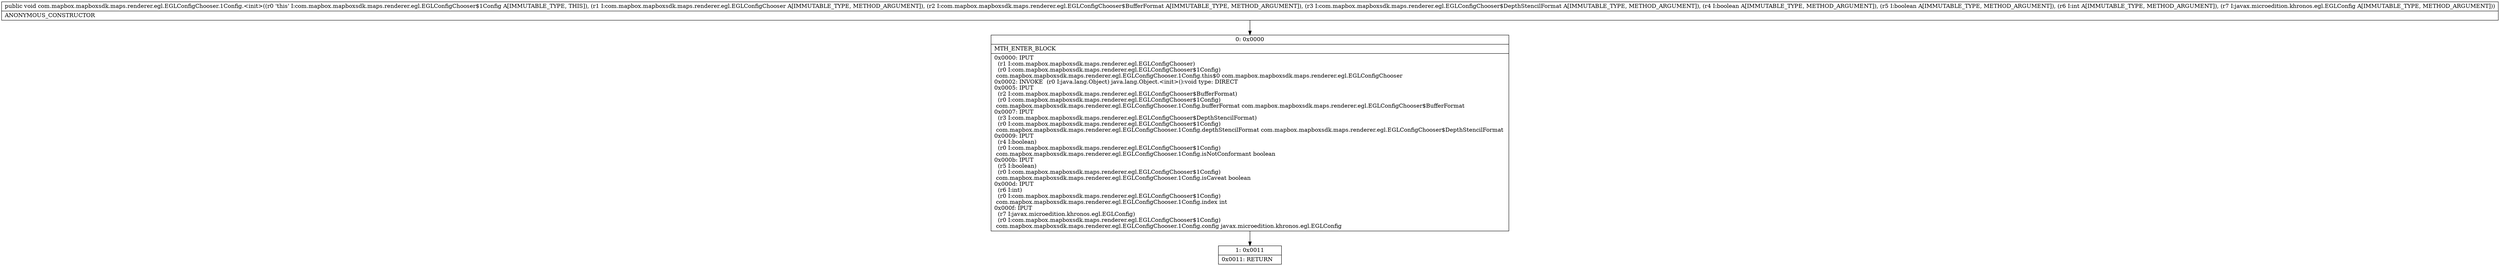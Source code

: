 digraph "CFG forcom.mapbox.mapboxsdk.maps.renderer.egl.EGLConfigChooser.1Config.\<init\>(Lcom\/mapbox\/mapboxsdk\/maps\/renderer\/egl\/EGLConfigChooser;Lcom\/mapbox\/mapboxsdk\/maps\/renderer\/egl\/EGLConfigChooser$BufferFormat;Lcom\/mapbox\/mapboxsdk\/maps\/renderer\/egl\/EGLConfigChooser$DepthStencilFormat;ZZILjavax\/microedition\/khronos\/egl\/EGLConfig;)V" {
Node_0 [shape=record,label="{0\:\ 0x0000|MTH_ENTER_BLOCK\l|0x0000: IPUT  \l  (r1 I:com.mapbox.mapboxsdk.maps.renderer.egl.EGLConfigChooser)\l  (r0 I:com.mapbox.mapboxsdk.maps.renderer.egl.EGLConfigChooser$1Config)\l com.mapbox.mapboxsdk.maps.renderer.egl.EGLConfigChooser.1Config.this$0 com.mapbox.mapboxsdk.maps.renderer.egl.EGLConfigChooser \l0x0002: INVOKE  (r0 I:java.lang.Object) java.lang.Object.\<init\>():void type: DIRECT \l0x0005: IPUT  \l  (r2 I:com.mapbox.mapboxsdk.maps.renderer.egl.EGLConfigChooser$BufferFormat)\l  (r0 I:com.mapbox.mapboxsdk.maps.renderer.egl.EGLConfigChooser$1Config)\l com.mapbox.mapboxsdk.maps.renderer.egl.EGLConfigChooser.1Config.bufferFormat com.mapbox.mapboxsdk.maps.renderer.egl.EGLConfigChooser$BufferFormat \l0x0007: IPUT  \l  (r3 I:com.mapbox.mapboxsdk.maps.renderer.egl.EGLConfigChooser$DepthStencilFormat)\l  (r0 I:com.mapbox.mapboxsdk.maps.renderer.egl.EGLConfigChooser$1Config)\l com.mapbox.mapboxsdk.maps.renderer.egl.EGLConfigChooser.1Config.depthStencilFormat com.mapbox.mapboxsdk.maps.renderer.egl.EGLConfigChooser$DepthStencilFormat \l0x0009: IPUT  \l  (r4 I:boolean)\l  (r0 I:com.mapbox.mapboxsdk.maps.renderer.egl.EGLConfigChooser$1Config)\l com.mapbox.mapboxsdk.maps.renderer.egl.EGLConfigChooser.1Config.isNotConformant boolean \l0x000b: IPUT  \l  (r5 I:boolean)\l  (r0 I:com.mapbox.mapboxsdk.maps.renderer.egl.EGLConfigChooser$1Config)\l com.mapbox.mapboxsdk.maps.renderer.egl.EGLConfigChooser.1Config.isCaveat boolean \l0x000d: IPUT  \l  (r6 I:int)\l  (r0 I:com.mapbox.mapboxsdk.maps.renderer.egl.EGLConfigChooser$1Config)\l com.mapbox.mapboxsdk.maps.renderer.egl.EGLConfigChooser.1Config.index int \l0x000f: IPUT  \l  (r7 I:javax.microedition.khronos.egl.EGLConfig)\l  (r0 I:com.mapbox.mapboxsdk.maps.renderer.egl.EGLConfigChooser$1Config)\l com.mapbox.mapboxsdk.maps.renderer.egl.EGLConfigChooser.1Config.config javax.microedition.khronos.egl.EGLConfig \l}"];
Node_1 [shape=record,label="{1\:\ 0x0011|0x0011: RETURN   \l}"];
MethodNode[shape=record,label="{public void com.mapbox.mapboxsdk.maps.renderer.egl.EGLConfigChooser.1Config.\<init\>((r0 'this' I:com.mapbox.mapboxsdk.maps.renderer.egl.EGLConfigChooser$1Config A[IMMUTABLE_TYPE, THIS]), (r1 I:com.mapbox.mapboxsdk.maps.renderer.egl.EGLConfigChooser A[IMMUTABLE_TYPE, METHOD_ARGUMENT]), (r2 I:com.mapbox.mapboxsdk.maps.renderer.egl.EGLConfigChooser$BufferFormat A[IMMUTABLE_TYPE, METHOD_ARGUMENT]), (r3 I:com.mapbox.mapboxsdk.maps.renderer.egl.EGLConfigChooser$DepthStencilFormat A[IMMUTABLE_TYPE, METHOD_ARGUMENT]), (r4 I:boolean A[IMMUTABLE_TYPE, METHOD_ARGUMENT]), (r5 I:boolean A[IMMUTABLE_TYPE, METHOD_ARGUMENT]), (r6 I:int A[IMMUTABLE_TYPE, METHOD_ARGUMENT]), (r7 I:javax.microedition.khronos.egl.EGLConfig A[IMMUTABLE_TYPE, METHOD_ARGUMENT]))  | ANONYMOUS_CONSTRUCTOR\l}"];
MethodNode -> Node_0;
Node_0 -> Node_1;
}

